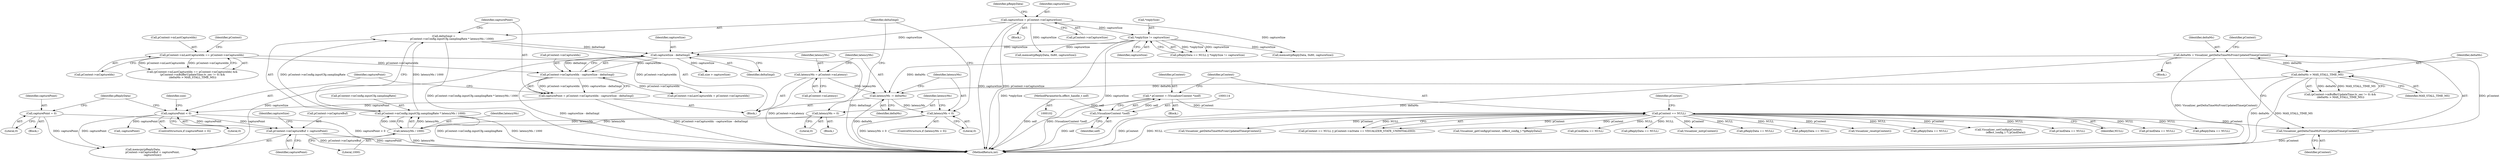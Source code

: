 digraph "0_Android_aeea52da00d210587fb3ed895de3d5f2e0264c88_11@pointer" {
"1000764" [label="(Call,pContext->mCaptureBuf + capturePoint)"];
"1000759" [label="(Call,capturePoint = 0)"];
"1000722" [label="(Call,capturePoint < 0)"];
"1000712" [label="(Call,capturePoint = pContext->mCaptureIdx - captureSize - deltaSmpl)"];
"1000714" [label="(Call,pContext->mCaptureIdx - captureSize - deltaSmpl)"];
"1000646" [label="(Call,pContext->mLastCaptureIdx == pContext->mCaptureIdx)"];
"1000718" [label="(Call,captureSize - deltaSmpl)"];
"1000624" [label="(Call,*replySize != captureSize)"];
"1000614" [label="(Call,captureSize = pContext->mCaptureSize)"];
"1000698" [label="(Call,deltaSmpl =\n                    pContext->mConfig.inputCfg.samplingRate * latencyMs / 1000)"];
"1000700" [label="(Call,pContext->mConfig.inputCfg.samplingRate * latencyMs / 1000)"];
"1000708" [label="(Call,latencyMs / 1000)"];
"1000694" [label="(Call,latencyMs = 0)"];
"1000690" [label="(Call,latencyMs < 0)"];
"1000686" [label="(Call,latencyMs -= deltaMs)"];
"1000640" [label="(Call,deltaMs = Visualizer_getDeltaTimeMsFromUpdatedTime(pContext))"];
"1000642" [label="(Call,Visualizer_getDeltaTimeMsFromUpdatedTime(pContext))"];
"1000119" [label="(Call,pContext == NULL)"];
"1000111" [label="(Call,* pContext = (VisualizerContext *)self)"];
"1000113" [label="(Call,(VisualizerContext *)self)"];
"1000103" [label="(MethodParameterIn,effect_handle_t self)"];
"1000661" [label="(Call,deltaMs > MAX_STALL_TIME_MS)"];
"1000681" [label="(Call,latencyMs = pContext->mLatency)"];
"1000679" [label="(Block,)"];
"1000710" [label="(Literal,1000)"];
"1000721" [label="(ControlStructure,if (capturePoint < 0))"];
"1000195" [label="(Call,pReplyData == NULL)"];
"1000115" [label="(Identifier,self)"];
"1000653" [label="(Call,(pContext->mBufferUpdateTime.tv_sec != 0) &&\n (deltaMs > MAX_STALL_TIME_MS))"];
"1000714" [label="(Call,pContext->mCaptureIdx - captureSize - deltaSmpl)"];
"1000712" [label="(Call,capturePoint = pContext->mCaptureIdx - captureSize - deltaSmpl)"];
"1000759" [label="(Call,capturePoint = 0)"];
"1000616" [label="(Call,pContext->mCaptureSize)"];
"1000769" [label="(Identifier,captureSize)"];
"1000765" [label="(Call,pContext->mCaptureBuf)"];
"1000715" [label="(Call,pContext->mCaptureIdx)"];
"1000214" [label="(Call,Visualizer_reset(pContext))"];
"1000640" [label="(Call,deltaMs = Visualizer_getDeltaTimeMsFromUpdatedTime(pContext))"];
"1000642" [label="(Call,Visualizer_getDeltaTimeMsFromUpdatedTime(pContext))"];
"1000713" [label="(Identifier,capturePoint)"];
"1000646" [label="(Call,pContext->mLastCaptureIdx == pContext->mCaptureIdx)"];
"1000220" [label="(Call,pReplyData == NULL)"];
"1000689" [label="(ControlStructure,if (latencyMs < 0))"];
"1000111" [label="(Call,* pContext = (VisualizerContext *)self)"];
"1000725" [label="(Block,)"];
"1000638" [label="(Block,)"];
"1000657" [label="(Identifier,pContext)"];
"1000694" [label="(Call,latencyMs = 0)"];
"1000113" [label="(Call,(VisualizerContext *)self)"];
"1000770" [label="(Call,pContext->mLastCaptureIdx = pContext->mCaptureIdx)"];
"1000674" [label="(Call,memset(pReplyData, 0x80, captureSize))"];
"1000662" [label="(Identifier,deltaMs)"];
"1000687" [label="(Identifier,latencyMs)"];
"1000719" [label="(Identifier,captureSize)"];
"1000722" [label="(Call,capturePoint < 0)"];
"1000709" [label="(Identifier,latencyMs)"];
"1000761" [label="(Literal,0)"];
"1000698" [label="(Call,deltaSmpl =\n                    pContext->mConfig.inputCfg.samplingRate * latencyMs / 1000)"];
"1000186" [label="(Call,Visualizer_setConfig(pContext,\n                 (effect_config_t *) pCmdData))"];
"1000160" [label="(Call,pCmdData == NULL)"];
"1000686" [label="(Call,latencyMs -= deltaMs)"];
"1000996" [label="(MethodReturn,int)"];
"1000119" [label="(Call,pContext == NULL)"];
"1000760" [label="(Identifier,capturePoint)"];
"1000699" [label="(Identifier,deltaSmpl)"];
"1000121" [label="(Identifier,NULL)"];
"1000723" [label="(Identifier,capturePoint)"];
"1000779" [label="(Call,memset(pReplyData, 0x80, captureSize))"];
"1000470" [label="(Call,pCmdData == NULL)"];
"1000137" [label="(Call,pReplyData == NULL)"];
"1000708" [label="(Call,latencyMs / 1000)"];
"1000103" [label="(MethodParameterIn,effect_handle_t self)"];
"1000661" [label="(Call,deltaMs > MAX_STALL_TIME_MS)"];
"1000647" [label="(Call,pContext->mLastCaptureIdx)"];
"1000663" [label="(Identifier,MAX_STALL_TIME_MS)"];
"1000801" [label="(Call,Visualizer_getDeltaTimeMsFromUpdatedTime(pContext))"];
"1000700" [label="(Call,pContext->mConfig.inputCfg.samplingRate * latencyMs / 1000)"];
"1000645" [label="(Call,(pContext->mLastCaptureIdx == pContext->mCaptureIdx) &&\n (pContext->mBufferUpdateTime.tv_sec != 0) &&\n (deltaMs > MAX_STALL_TIME_MS))"];
"1000682" [label="(Identifier,latencyMs)"];
"1000718" [label="(Call,captureSize - deltaSmpl)"];
"1000650" [label="(Call,pContext->mCaptureIdx)"];
"1000622" [label="(Identifier,pReplyData)"];
"1000120" [label="(Identifier,pContext)"];
"1000124" [label="(Identifier,pContext)"];
"1000641" [label="(Identifier,deltaMs)"];
"1000624" [label="(Call,*replySize != captureSize)"];
"1000614" [label="(Call,captureSize = pContext->mCaptureSize)"];
"1000643" [label="(Identifier,pContext)"];
"1000109" [label="(Block,)"];
"1000627" [label="(Identifier,captureSize)"];
"1000118" [label="(Call,pContext == NULL || pContext->mState == VISUALIZER_STATE_UNINITIALIZED)"];
"1000620" [label="(Call,pReplyData == NULL || *replySize != captureSize)"];
"1000112" [label="(Identifier,pContext)"];
"1000732" [label="(Call,size > captureSize)"];
"1000207" [label="(Call,Visualizer_getConfig(pContext, (effect_config_t *)pReplyData))"];
"1000299" [label="(Call,pCmdData == NULL)"];
"1000625" [label="(Call,*replySize)"];
"1000696" [label="(Literal,0)"];
"1000692" [label="(Literal,0)"];
"1000720" [label="(Identifier,deltaSmpl)"];
"1000729" [label="(Call,-capturePoint)"];
"1000728" [label="(Identifier,size)"];
"1000621" [label="(Call,pReplyData == NULL)"];
"1000612" [label="(Block,)"];
"1000681" [label="(Call,latencyMs = pContext->mLatency)"];
"1000690" [label="(Call,latencyMs < 0)"];
"1000762" [label="(Call,memcpy(pReplyData,\n                       pContext->mCaptureBuf + capturePoint,\n                       captureSize))"];
"1000763" [label="(Identifier,pReplyData)"];
"1000648" [label="(Identifier,pContext)"];
"1000683" [label="(Call,pContext->mLatency)"];
"1000691" [label="(Identifier,latencyMs)"];
"1000768" [label="(Identifier,capturePoint)"];
"1000701" [label="(Call,pContext->mConfig.inputCfg.samplingRate)"];
"1000154" [label="(Call,Visualizer_init(pContext))"];
"1000615" [label="(Identifier,captureSize)"];
"1000259" [label="(Call,pReplyData == NULL)"];
"1000688" [label="(Identifier,deltaMs)"];
"1000724" [label="(Literal,0)"];
"1000693" [label="(Block,)"];
"1000764" [label="(Call,pContext->mCaptureBuf + capturePoint)"];
"1000695" [label="(Identifier,latencyMs)"];
"1000764" -> "1000762"  [label="AST: "];
"1000764" -> "1000768"  [label="CFG: "];
"1000765" -> "1000764"  [label="AST: "];
"1000768" -> "1000764"  [label="AST: "];
"1000769" -> "1000764"  [label="CFG: "];
"1000764" -> "1000996"  [label="DDG: pContext->mCaptureBuf"];
"1000764" -> "1000996"  [label="DDG: capturePoint"];
"1000759" -> "1000764"  [label="DDG: capturePoint"];
"1000722" -> "1000764"  [label="DDG: capturePoint"];
"1000759" -> "1000725"  [label="AST: "];
"1000759" -> "1000761"  [label="CFG: "];
"1000760" -> "1000759"  [label="AST: "];
"1000761" -> "1000759"  [label="AST: "];
"1000763" -> "1000759"  [label="CFG: "];
"1000759" -> "1000762"  [label="DDG: capturePoint"];
"1000722" -> "1000721"  [label="AST: "];
"1000722" -> "1000724"  [label="CFG: "];
"1000723" -> "1000722"  [label="AST: "];
"1000724" -> "1000722"  [label="AST: "];
"1000728" -> "1000722"  [label="CFG: "];
"1000763" -> "1000722"  [label="CFG: "];
"1000722" -> "1000996"  [label="DDG: capturePoint < 0"];
"1000712" -> "1000722"  [label="DDG: capturePoint"];
"1000722" -> "1000729"  [label="DDG: capturePoint"];
"1000722" -> "1000762"  [label="DDG: capturePoint"];
"1000712" -> "1000679"  [label="AST: "];
"1000712" -> "1000714"  [label="CFG: "];
"1000713" -> "1000712"  [label="AST: "];
"1000714" -> "1000712"  [label="AST: "];
"1000723" -> "1000712"  [label="CFG: "];
"1000712" -> "1000996"  [label="DDG: pContext->mCaptureIdx - captureSize - deltaSmpl"];
"1000714" -> "1000712"  [label="DDG: pContext->mCaptureIdx"];
"1000714" -> "1000712"  [label="DDG: captureSize - deltaSmpl"];
"1000714" -> "1000718"  [label="CFG: "];
"1000715" -> "1000714"  [label="AST: "];
"1000718" -> "1000714"  [label="AST: "];
"1000714" -> "1000996"  [label="DDG: captureSize - deltaSmpl"];
"1000646" -> "1000714"  [label="DDG: pContext->mCaptureIdx"];
"1000718" -> "1000714"  [label="DDG: captureSize"];
"1000718" -> "1000714"  [label="DDG: deltaSmpl"];
"1000714" -> "1000770"  [label="DDG: pContext->mCaptureIdx"];
"1000646" -> "1000645"  [label="AST: "];
"1000646" -> "1000650"  [label="CFG: "];
"1000647" -> "1000646"  [label="AST: "];
"1000650" -> "1000646"  [label="AST: "];
"1000657" -> "1000646"  [label="CFG: "];
"1000645" -> "1000646"  [label="CFG: "];
"1000646" -> "1000645"  [label="DDG: pContext->mLastCaptureIdx"];
"1000646" -> "1000645"  [label="DDG: pContext->mCaptureIdx"];
"1000646" -> "1000770"  [label="DDG: pContext->mCaptureIdx"];
"1000718" -> "1000720"  [label="CFG: "];
"1000719" -> "1000718"  [label="AST: "];
"1000720" -> "1000718"  [label="AST: "];
"1000718" -> "1000996"  [label="DDG: deltaSmpl"];
"1000624" -> "1000718"  [label="DDG: captureSize"];
"1000614" -> "1000718"  [label="DDG: captureSize"];
"1000698" -> "1000718"  [label="DDG: deltaSmpl"];
"1000718" -> "1000732"  [label="DDG: captureSize"];
"1000718" -> "1000762"  [label="DDG: captureSize"];
"1000624" -> "1000620"  [label="AST: "];
"1000624" -> "1000627"  [label="CFG: "];
"1000625" -> "1000624"  [label="AST: "];
"1000627" -> "1000624"  [label="AST: "];
"1000620" -> "1000624"  [label="CFG: "];
"1000624" -> "1000996"  [label="DDG: captureSize"];
"1000624" -> "1000996"  [label="DDG: *replySize"];
"1000624" -> "1000620"  [label="DDG: *replySize"];
"1000624" -> "1000620"  [label="DDG: captureSize"];
"1000614" -> "1000624"  [label="DDG: captureSize"];
"1000624" -> "1000674"  [label="DDG: captureSize"];
"1000624" -> "1000779"  [label="DDG: captureSize"];
"1000614" -> "1000612"  [label="AST: "];
"1000614" -> "1000616"  [label="CFG: "];
"1000615" -> "1000614"  [label="AST: "];
"1000616" -> "1000614"  [label="AST: "];
"1000622" -> "1000614"  [label="CFG: "];
"1000614" -> "1000996"  [label="DDG: pContext->mCaptureSize"];
"1000614" -> "1000996"  [label="DDG: captureSize"];
"1000614" -> "1000674"  [label="DDG: captureSize"];
"1000614" -> "1000779"  [label="DDG: captureSize"];
"1000698" -> "1000679"  [label="AST: "];
"1000698" -> "1000700"  [label="CFG: "];
"1000699" -> "1000698"  [label="AST: "];
"1000700" -> "1000698"  [label="AST: "];
"1000713" -> "1000698"  [label="CFG: "];
"1000698" -> "1000996"  [label="DDG: pContext->mConfig.inputCfg.samplingRate * latencyMs / 1000"];
"1000700" -> "1000698"  [label="DDG: pContext->mConfig.inputCfg.samplingRate"];
"1000700" -> "1000698"  [label="DDG: latencyMs / 1000"];
"1000700" -> "1000708"  [label="CFG: "];
"1000701" -> "1000700"  [label="AST: "];
"1000708" -> "1000700"  [label="AST: "];
"1000700" -> "1000996"  [label="DDG: latencyMs / 1000"];
"1000700" -> "1000996"  [label="DDG: pContext->mConfig.inputCfg.samplingRate"];
"1000708" -> "1000700"  [label="DDG: latencyMs"];
"1000708" -> "1000700"  [label="DDG: 1000"];
"1000708" -> "1000710"  [label="CFG: "];
"1000709" -> "1000708"  [label="AST: "];
"1000710" -> "1000708"  [label="AST: "];
"1000708" -> "1000996"  [label="DDG: latencyMs"];
"1000694" -> "1000708"  [label="DDG: latencyMs"];
"1000690" -> "1000708"  [label="DDG: latencyMs"];
"1000694" -> "1000693"  [label="AST: "];
"1000694" -> "1000696"  [label="CFG: "];
"1000695" -> "1000694"  [label="AST: "];
"1000696" -> "1000694"  [label="AST: "];
"1000699" -> "1000694"  [label="CFG: "];
"1000690" -> "1000689"  [label="AST: "];
"1000690" -> "1000692"  [label="CFG: "];
"1000691" -> "1000690"  [label="AST: "];
"1000692" -> "1000690"  [label="AST: "];
"1000695" -> "1000690"  [label="CFG: "];
"1000699" -> "1000690"  [label="CFG: "];
"1000690" -> "1000996"  [label="DDG: latencyMs < 0"];
"1000686" -> "1000690"  [label="DDG: latencyMs"];
"1000686" -> "1000679"  [label="AST: "];
"1000686" -> "1000688"  [label="CFG: "];
"1000687" -> "1000686"  [label="AST: "];
"1000688" -> "1000686"  [label="AST: "];
"1000691" -> "1000686"  [label="CFG: "];
"1000686" -> "1000996"  [label="DDG: deltaMs"];
"1000640" -> "1000686"  [label="DDG: deltaMs"];
"1000661" -> "1000686"  [label="DDG: deltaMs"];
"1000681" -> "1000686"  [label="DDG: latencyMs"];
"1000640" -> "1000638"  [label="AST: "];
"1000640" -> "1000642"  [label="CFG: "];
"1000641" -> "1000640"  [label="AST: "];
"1000642" -> "1000640"  [label="AST: "];
"1000648" -> "1000640"  [label="CFG: "];
"1000640" -> "1000996"  [label="DDG: deltaMs"];
"1000640" -> "1000996"  [label="DDG: Visualizer_getDeltaTimeMsFromUpdatedTime(pContext)"];
"1000642" -> "1000640"  [label="DDG: pContext"];
"1000640" -> "1000661"  [label="DDG: deltaMs"];
"1000642" -> "1000643"  [label="CFG: "];
"1000643" -> "1000642"  [label="AST: "];
"1000642" -> "1000996"  [label="DDG: pContext"];
"1000119" -> "1000642"  [label="DDG: pContext"];
"1000119" -> "1000118"  [label="AST: "];
"1000119" -> "1000121"  [label="CFG: "];
"1000120" -> "1000119"  [label="AST: "];
"1000121" -> "1000119"  [label="AST: "];
"1000124" -> "1000119"  [label="CFG: "];
"1000118" -> "1000119"  [label="CFG: "];
"1000119" -> "1000996"  [label="DDG: NULL"];
"1000119" -> "1000996"  [label="DDG: pContext"];
"1000119" -> "1000118"  [label="DDG: pContext"];
"1000119" -> "1000118"  [label="DDG: NULL"];
"1000111" -> "1000119"  [label="DDG: pContext"];
"1000119" -> "1000137"  [label="DDG: NULL"];
"1000119" -> "1000154"  [label="DDG: pContext"];
"1000119" -> "1000160"  [label="DDG: NULL"];
"1000119" -> "1000186"  [label="DDG: pContext"];
"1000119" -> "1000195"  [label="DDG: NULL"];
"1000119" -> "1000207"  [label="DDG: pContext"];
"1000119" -> "1000214"  [label="DDG: pContext"];
"1000119" -> "1000220"  [label="DDG: NULL"];
"1000119" -> "1000259"  [label="DDG: NULL"];
"1000119" -> "1000299"  [label="DDG: NULL"];
"1000119" -> "1000470"  [label="DDG: NULL"];
"1000119" -> "1000621"  [label="DDG: NULL"];
"1000119" -> "1000801"  [label="DDG: pContext"];
"1000111" -> "1000109"  [label="AST: "];
"1000111" -> "1000113"  [label="CFG: "];
"1000112" -> "1000111"  [label="AST: "];
"1000113" -> "1000111"  [label="AST: "];
"1000120" -> "1000111"  [label="CFG: "];
"1000111" -> "1000996"  [label="DDG: (VisualizerContext *)self"];
"1000113" -> "1000111"  [label="DDG: self"];
"1000113" -> "1000115"  [label="CFG: "];
"1000114" -> "1000113"  [label="AST: "];
"1000115" -> "1000113"  [label="AST: "];
"1000113" -> "1000996"  [label="DDG: self"];
"1000103" -> "1000113"  [label="DDG: self"];
"1000103" -> "1000102"  [label="AST: "];
"1000103" -> "1000996"  [label="DDG: self"];
"1000661" -> "1000653"  [label="AST: "];
"1000661" -> "1000663"  [label="CFG: "];
"1000662" -> "1000661"  [label="AST: "];
"1000663" -> "1000661"  [label="AST: "];
"1000653" -> "1000661"  [label="CFG: "];
"1000661" -> "1000996"  [label="DDG: MAX_STALL_TIME_MS"];
"1000661" -> "1000996"  [label="DDG: deltaMs"];
"1000661" -> "1000653"  [label="DDG: deltaMs"];
"1000661" -> "1000653"  [label="DDG: MAX_STALL_TIME_MS"];
"1000681" -> "1000679"  [label="AST: "];
"1000681" -> "1000683"  [label="CFG: "];
"1000682" -> "1000681"  [label="AST: "];
"1000683" -> "1000681"  [label="AST: "];
"1000687" -> "1000681"  [label="CFG: "];
"1000681" -> "1000996"  [label="DDG: pContext->mLatency"];
}
